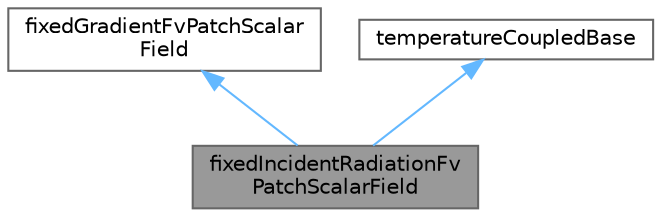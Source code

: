 digraph "fixedIncidentRadiationFvPatchScalarField"
{
 // LATEX_PDF_SIZE
  bgcolor="transparent";
  edge [fontname=Helvetica,fontsize=10,labelfontname=Helvetica,labelfontsize=10];
  node [fontname=Helvetica,fontsize=10,shape=box,height=0.2,width=0.4];
  Node1 [id="Node000001",label="fixedIncidentRadiationFv\lPatchScalarField",height=0.2,width=0.4,color="gray40", fillcolor="grey60", style="filled", fontcolor="black",tooltip="Boundary condition for thermal coupling for solid regions. Used to emulate a fixed incident radiative..."];
  Node2 -> Node1 [id="edge1_Node000001_Node000002",dir="back",color="steelblue1",style="solid",tooltip=" "];
  Node2 [id="Node000002",label="fixedGradientFvPatchScalar\lField",height=0.2,width=0.4,color="gray40", fillcolor="white", style="filled",tooltip=" "];
  Node3 -> Node1 [id="edge2_Node000001_Node000003",dir="back",color="steelblue1",style="solid",tooltip=" "];
  Node3 [id="Node000003",label="temperatureCoupledBase",height=0.2,width=0.4,color="gray40", fillcolor="white", style="filled",URL="$classFoam_1_1temperatureCoupledBase.html",tooltip="Common functions used in temperature coupled boundaries."];
}
